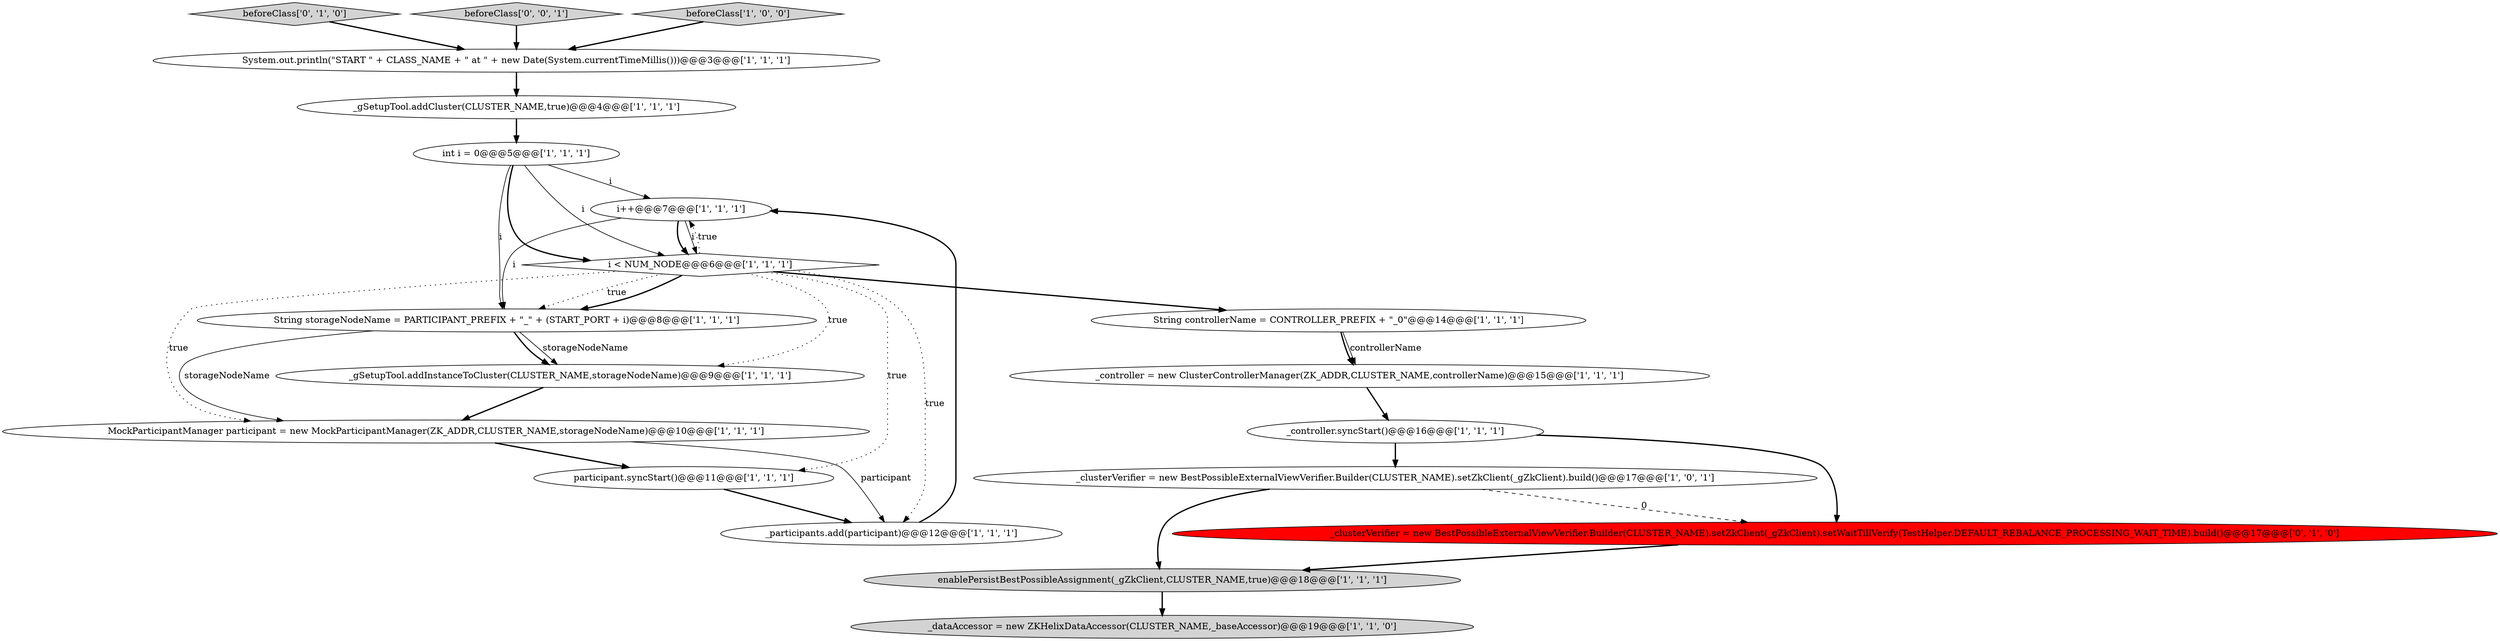 digraph {
14 [style = filled, label = "i++@@@7@@@['1', '1', '1']", fillcolor = white, shape = ellipse image = "AAA0AAABBB1BBB"];
2 [style = filled, label = "enablePersistBestPossibleAssignment(_gZkClient,CLUSTER_NAME,true)@@@18@@@['1', '1', '1']", fillcolor = lightgray, shape = ellipse image = "AAA0AAABBB1BBB"];
15 [style = filled, label = "int i = 0@@@5@@@['1', '1', '1']", fillcolor = white, shape = ellipse image = "AAA0AAABBB1BBB"];
10 [style = filled, label = "i < NUM_NODE@@@6@@@['1', '1', '1']", fillcolor = white, shape = diamond image = "AAA0AAABBB1BBB"];
17 [style = filled, label = "beforeClass['0', '1', '0']", fillcolor = lightgray, shape = diamond image = "AAA0AAABBB2BBB"];
19 [style = filled, label = "beforeClass['0', '0', '1']", fillcolor = lightgray, shape = diamond image = "AAA0AAABBB3BBB"];
8 [style = filled, label = "participant.syncStart()@@@11@@@['1', '1', '1']", fillcolor = white, shape = ellipse image = "AAA0AAABBB1BBB"];
13 [style = filled, label = "_clusterVerifier = new BestPossibleExternalViewVerifier.Builder(CLUSTER_NAME).setZkClient(_gZkClient).build()@@@17@@@['1', '0', '1']", fillcolor = white, shape = ellipse image = "AAA0AAABBB1BBB"];
16 [style = filled, label = "_controller = new ClusterControllerManager(ZK_ADDR,CLUSTER_NAME,controllerName)@@@15@@@['1', '1', '1']", fillcolor = white, shape = ellipse image = "AAA0AAABBB1BBB"];
1 [style = filled, label = "_controller.syncStart()@@@16@@@['1', '1', '1']", fillcolor = white, shape = ellipse image = "AAA0AAABBB1BBB"];
9 [style = filled, label = "System.out.println(\"START \" + CLASS_NAME + \" at \" + new Date(System.currentTimeMillis()))@@@3@@@['1', '1', '1']", fillcolor = white, shape = ellipse image = "AAA0AAABBB1BBB"];
11 [style = filled, label = "MockParticipantManager participant = new MockParticipantManager(ZK_ADDR,CLUSTER_NAME,storageNodeName)@@@10@@@['1', '1', '1']", fillcolor = white, shape = ellipse image = "AAA0AAABBB1BBB"];
18 [style = filled, label = "_clusterVerifier = new BestPossibleExternalViewVerifier.Builder(CLUSTER_NAME).setZkClient(_gZkClient).setWaitTillVerify(TestHelper.DEFAULT_REBALANCE_PROCESSING_WAIT_TIME).build()@@@17@@@['0', '1', '0']", fillcolor = red, shape = ellipse image = "AAA1AAABBB2BBB"];
7 [style = filled, label = "String controllerName = CONTROLLER_PREFIX + \"_0\"@@@14@@@['1', '1', '1']", fillcolor = white, shape = ellipse image = "AAA0AAABBB1BBB"];
6 [style = filled, label = "_gSetupTool.addCluster(CLUSTER_NAME,true)@@@4@@@['1', '1', '1']", fillcolor = white, shape = ellipse image = "AAA0AAABBB1BBB"];
5 [style = filled, label = "_gSetupTool.addInstanceToCluster(CLUSTER_NAME,storageNodeName)@@@9@@@['1', '1', '1']", fillcolor = white, shape = ellipse image = "AAA0AAABBB1BBB"];
3 [style = filled, label = "_dataAccessor = new ZKHelixDataAccessor(CLUSTER_NAME,_baseAccessor)@@@19@@@['1', '1', '0']", fillcolor = lightgray, shape = ellipse image = "AAA0AAABBB1BBB"];
12 [style = filled, label = "_participants.add(participant)@@@12@@@['1', '1', '1']", fillcolor = white, shape = ellipse image = "AAA0AAABBB1BBB"];
0 [style = filled, label = "beforeClass['1', '0', '0']", fillcolor = lightgray, shape = diamond image = "AAA0AAABBB1BBB"];
4 [style = filled, label = "String storageNodeName = PARTICIPANT_PREFIX + \"_\" + (START_PORT + i)@@@8@@@['1', '1', '1']", fillcolor = white, shape = ellipse image = "AAA0AAABBB1BBB"];
10->8 [style = dotted, label="true"];
15->14 [style = solid, label="i"];
15->10 [style = bold, label=""];
0->9 [style = bold, label=""];
7->16 [style = solid, label="controllerName"];
10->12 [style = dotted, label="true"];
11->12 [style = solid, label="participant"];
17->9 [style = bold, label=""];
2->3 [style = bold, label=""];
14->10 [style = bold, label=""];
15->4 [style = solid, label="i"];
14->10 [style = solid, label="i"];
1->18 [style = bold, label=""];
18->2 [style = bold, label=""];
10->5 [style = dotted, label="true"];
10->7 [style = bold, label=""];
1->13 [style = bold, label=""];
4->11 [style = solid, label="storageNodeName"];
6->15 [style = bold, label=""];
9->6 [style = bold, label=""];
10->14 [style = dotted, label="true"];
16->1 [style = bold, label=""];
19->9 [style = bold, label=""];
4->5 [style = solid, label="storageNodeName"];
10->11 [style = dotted, label="true"];
7->16 [style = bold, label=""];
12->14 [style = bold, label=""];
10->4 [style = bold, label=""];
11->8 [style = bold, label=""];
5->11 [style = bold, label=""];
14->4 [style = solid, label="i"];
10->4 [style = dotted, label="true"];
13->18 [style = dashed, label="0"];
4->5 [style = bold, label=""];
8->12 [style = bold, label=""];
15->10 [style = solid, label="i"];
13->2 [style = bold, label=""];
}
